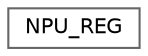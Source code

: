 digraph "Graphical Class Hierarchy"
{
 // LATEX_PDF_SIZE
  bgcolor="transparent";
  edge [fontname=Helvetica,fontsize=10,labelfontname=Helvetica,labelfontsize=10];
  node [fontname=Helvetica,fontsize=10,shape=box,height=0.2,width=0.4];
  rankdir="LR";
  Node0 [id="Node000000",label="NPU_REG",height=0.2,width=0.4,color="grey40", fillcolor="white", style="filled",URL="$struct_n_p_u___r_e_g.html",tooltip=" "];
}
